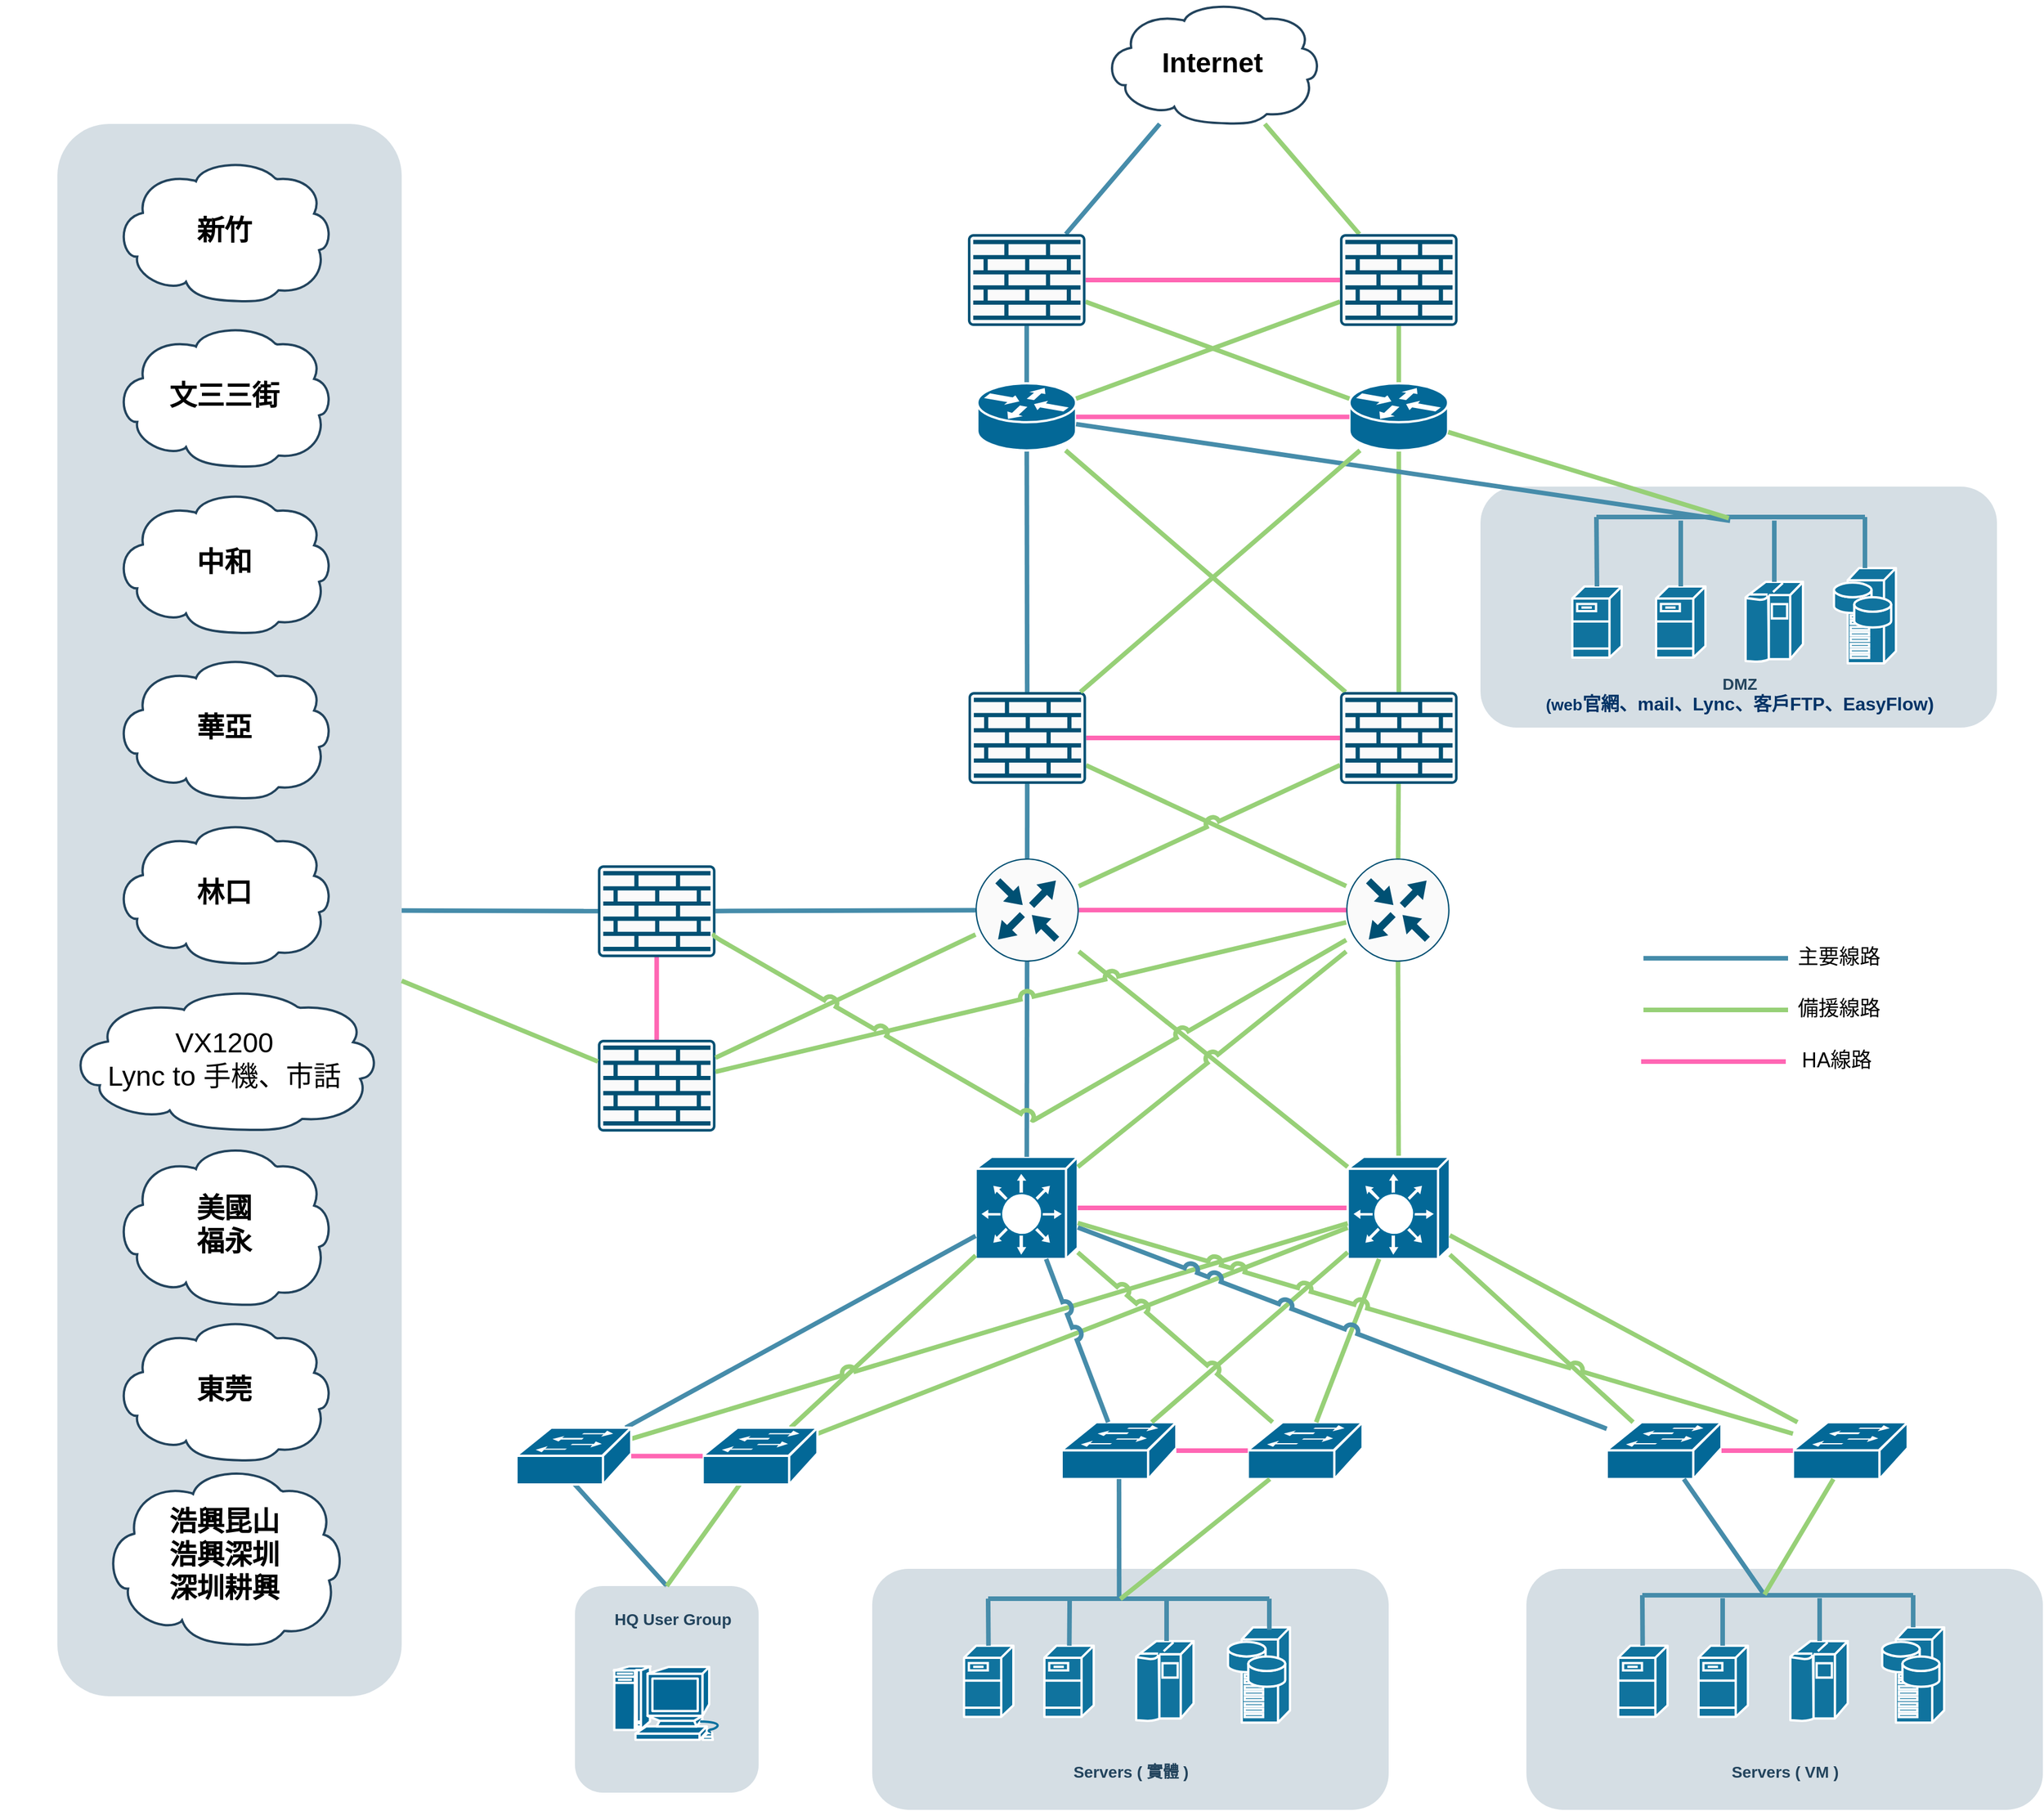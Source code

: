 <mxfile version="21.6.8" type="github">
  <diagram name="第 1 页" id="2Kp2IsGIeOANgpGV9u3z">
    <mxGraphModel dx="3975" dy="584" grid="1" gridSize="10" guides="1" tooltips="1" connect="1" arrows="1" fold="1" page="1" pageScale="1" pageWidth="827" pageHeight="1169" math="0" shadow="0">
      <root>
        <mxCell id="0" />
        <mxCell id="1" parent="0" />
        <mxCell id="GZBGt0tV6EPpzuoUCOiD-38" value="" style="group" vertex="1" connectable="0" parent="1">
          <mxGeometry x="1170" y="1720" width="450" height="210" as="geometry" />
        </mxCell>
        <mxCell id="ebNL-Uzspq8U-VdhPVA--2" value="" style="rounded=1;whiteSpace=wrap;html=1;strokeColor=none;fillColor=#BAC8D3;fontSize=24;fontColor=#23445D;align=center;opacity=60;container=0;" parent="GZBGt0tV6EPpzuoUCOiD-38" vertex="1">
          <mxGeometry width="450" height="210" as="geometry" />
        </mxCell>
        <mxCell id="ebNL-Uzspq8U-VdhPVA--3" value="" style="shape=mxgraph.cisco.servers.fileserver;html=1;dashed=0;fillColor=#10739E;strokeColor=#ffffff;strokeWidth=2;verticalLabelPosition=bottom;verticalAlign=top;fontFamily=Helvetica;fontSize=36;fontColor=#FFB366" parent="GZBGt0tV6EPpzuoUCOiD-38" vertex="1">
          <mxGeometry x="80" y="87" width="43" height="62" as="geometry" />
        </mxCell>
        <mxCell id="ebNL-Uzspq8U-VdhPVA--4" value="" style="shape=mxgraph.cisco.servers.fileserver;html=1;dashed=0;fillColor=#10739E;strokeColor=#ffffff;strokeWidth=2;verticalLabelPosition=bottom;verticalAlign=top;fontFamily=Helvetica;fontSize=36;fontColor=#FFB366" parent="GZBGt0tV6EPpzuoUCOiD-38" vertex="1">
          <mxGeometry x="153" y="87" width="43" height="62" as="geometry" />
        </mxCell>
        <mxCell id="ebNL-Uzspq8U-VdhPVA--5" value="" style="shape=mxgraph.cisco.computers_and_peripherals.ibm_mainframe;html=1;dashed=0;fillColor=#10739E;strokeColor=#ffffff;strokeWidth=2;verticalLabelPosition=bottom;verticalAlign=top;fontFamily=Helvetica;fontSize=36;fontColor=#FFB366" parent="GZBGt0tV6EPpzuoUCOiD-38" vertex="1">
          <mxGeometry x="231" y="83" width="50" height="70" as="geometry" />
        </mxCell>
        <mxCell id="ebNL-Uzspq8U-VdhPVA--6" value="" style="shape=mxgraph.cisco.servers.storage_server;html=1;dashed=0;fillColor=#10739E;strokeColor=#ffffff;strokeWidth=2;verticalLabelPosition=bottom;verticalAlign=top;fontFamily=Helvetica;fontSize=36;fontColor=#FFB366" parent="GZBGt0tV6EPpzuoUCOiD-38" vertex="1">
          <mxGeometry x="308" y="71" width="54" height="83" as="geometry" />
        </mxCell>
        <mxCell id="ebNL-Uzspq8U-VdhPVA--7" value="" style="line;html=1;strokeColor=#468CAA;" parent="GZBGt0tV6EPpzuoUCOiD-38" vertex="1">
          <mxGeometry x="101" y="21.5" width="234" height="10" as="geometry" />
        </mxCell>
        <mxCell id="ebNL-Uzspq8U-VdhPVA--8" value="" style="elbow=horizontal;endArrow=none;html=1;strokeColor=#468CAA;endFill=0;strokeWidth=4;rounded=1;exitX=0.5;exitY=0;exitDx=0;exitDy=0;exitPerimeter=0;entryX=0;entryY=0.5;entryDx=0;entryDy=0;entryPerimeter=0;" parent="GZBGt0tV6EPpzuoUCOiD-38" source="ebNL-Uzspq8U-VdhPVA--3" edge="1" target="ebNL-Uzspq8U-VdhPVA--7">
          <mxGeometry width="100" height="100" relative="1" as="geometry">
            <mxPoint x="99" y="160" as="sourcePoint" />
            <mxPoint x="99.278" y="202.083" as="targetPoint" />
          </mxGeometry>
        </mxCell>
        <mxCell id="ebNL-Uzspq8U-VdhPVA--9" value="" style="edgeStyle=elbowEdgeStyle;elbow=horizontal;endArrow=none;html=1;strokeColor=#468CAA;endFill=0;strokeWidth=4;rounded=1;exitX=0.5;exitY=0;exitDx=0;exitDy=0;exitPerimeter=0;entryX=0.315;entryY=0.814;entryDx=0;entryDy=0;entryPerimeter=0;" parent="GZBGt0tV6EPpzuoUCOiD-38" source="ebNL-Uzspq8U-VdhPVA--4" edge="1" target="ebNL-Uzspq8U-VdhPVA--7">
          <mxGeometry width="100" height="100" relative="1" as="geometry">
            <mxPoint x="171" y="160" as="sourcePoint" />
            <mxPoint x="175" y="67.5" as="targetPoint" />
          </mxGeometry>
        </mxCell>
        <mxCell id="ebNL-Uzspq8U-VdhPVA--10" value="" style="edgeStyle=elbowEdgeStyle;elbow=horizontal;endArrow=none;html=1;strokeColor=#468CAA;endFill=0;strokeWidth=4;rounded=1;exitX=0.5;exitY=0;exitDx=0;exitDy=0;exitPerimeter=0;entryX=0.663;entryY=0.814;entryDx=0;entryDy=0;entryPerimeter=0;" parent="GZBGt0tV6EPpzuoUCOiD-38" source="ebNL-Uzspq8U-VdhPVA--5" edge="1" target="ebNL-Uzspq8U-VdhPVA--7">
          <mxGeometry width="100" height="100" relative="1" as="geometry">
            <mxPoint x="255" y="160" as="sourcePoint" />
            <mxPoint x="255" y="57.5" as="targetPoint" />
          </mxGeometry>
        </mxCell>
        <mxCell id="ebNL-Uzspq8U-VdhPVA--11" value="" style="elbow=horizontal;endArrow=none;html=1;strokeColor=#468CAA;endFill=0;strokeWidth=4;rounded=1;exitX=0.5;exitY=0;exitDx=0;exitDy=0;exitPerimeter=0;entryX=1;entryY=0.5;entryDx=0;entryDy=0;entryPerimeter=0;" parent="GZBGt0tV6EPpzuoUCOiD-38" source="ebNL-Uzspq8U-VdhPVA--6" edge="1" target="ebNL-Uzspq8U-VdhPVA--7">
          <mxGeometry width="100" height="100" relative="1" as="geometry">
            <mxPoint x="340" y="160" as="sourcePoint" />
            <mxPoint x="335" y="57.5" as="targetPoint" />
          </mxGeometry>
        </mxCell>
        <mxCell id="ebNL-Uzspq8U-VdhPVA--12" value="&lt;font color=&quot;#23445d&quot;&gt;DMZ&lt;/font&gt;&lt;br&gt;&lt;font color=&quot;#003366&quot;&gt;(web&lt;span style=&quot;font-size:12.0pt;font-family:&amp;quot;新細明體&amp;quot;,serif;mso-bidi-font-family:Calibri;&lt;br/&gt;mso-ansi-language:EN-US;mso-fareast-language:ZH-TW;mso-bidi-language:AR-SA&quot;&gt;官網、&lt;/span&gt;&lt;span style=&quot;font-size:12.0pt;font-family:&amp;quot;Calibri&amp;quot;,sans-serif;mso-fareast-font-family:&lt;br/&gt;新細明體;mso-ansi-language:EN-US;mso-fareast-language:ZH-TW;mso-bidi-language:AR-SA&quot; lang=&quot;EN-US&quot;&gt;mail&lt;/span&gt;&lt;span style=&quot;font-size:12.0pt;font-family:&amp;quot;新細明體&amp;quot;,serif;mso-bidi-font-family:Calibri;&lt;br/&gt;mso-ansi-language:EN-US;mso-fareast-language:ZH-TW;mso-bidi-language:AR-SA&quot;&gt;、&lt;/span&gt;&lt;span style=&quot;font-size:12.0pt;font-family:&amp;quot;Calibri&amp;quot;,sans-serif;mso-fareast-font-family:&lt;br/&gt;新細明體;mso-ansi-language:EN-US;mso-fareast-language:ZH-TW;mso-bidi-language:AR-SA&quot; lang=&quot;EN-US&quot;&gt;Lync&lt;/span&gt;&lt;span style=&quot;font-size:12.0pt;font-family:&amp;quot;新細明體&amp;quot;,serif;mso-bidi-font-family:Calibri;&lt;br/&gt;mso-ansi-language:EN-US;mso-fareast-language:ZH-TW;mso-bidi-language:AR-SA&quot;&gt;、客戶&lt;/span&gt;&lt;span style=&quot;font-size:12.0pt;font-family:&amp;quot;Calibri&amp;quot;,sans-serif;mso-fareast-font-family:&lt;br/&gt;新細明體;mso-ansi-language:EN-US;mso-fareast-language:ZH-TW;mso-bidi-language:AR-SA&quot; lang=&quot;EN-US&quot;&gt;FTP、EasyFlow)&lt;/span&gt;&lt;/font&gt;&lt;font color=&quot;#23445d&quot;&gt;&lt;br&gt;&lt;/font&gt;" style="rounded=1;whiteSpace=wrap;html=1;strokeColor=none;fillColor=none;fontSize=14;fontColor=#742B21;align=center;fontStyle=1" parent="GZBGt0tV6EPpzuoUCOiD-38" vertex="1">
          <mxGeometry x="41" y="171" width="370" height="19" as="geometry" />
        </mxCell>
        <mxCell id="12ae3frHGvqBDCMUcqmj-1" value="" style="group" parent="1" vertex="1" connectable="0">
          <mxGeometry x="640" y="2662.94" width="450" height="210" as="geometry" />
        </mxCell>
        <mxCell id="12ae3frHGvqBDCMUcqmj-2" value="" style="rounded=1;whiteSpace=wrap;html=1;strokeColor=none;fillColor=#BAC8D3;fontSize=24;fontColor=#23445D;align=center;opacity=60;" parent="12ae3frHGvqBDCMUcqmj-1" vertex="1">
          <mxGeometry width="450" height="210" as="geometry" />
        </mxCell>
        <mxCell id="12ae3frHGvqBDCMUcqmj-3" value="" style="shape=mxgraph.cisco.servers.fileserver;html=1;dashed=0;fillColor=#10739E;strokeColor=#ffffff;strokeWidth=2;verticalLabelPosition=bottom;verticalAlign=top;fontFamily=Helvetica;fontSize=36;fontColor=#FFB366" parent="12ae3frHGvqBDCMUcqmj-1" vertex="1">
          <mxGeometry x="80" y="67" width="43" height="62" as="geometry" />
        </mxCell>
        <mxCell id="12ae3frHGvqBDCMUcqmj-4" value="" style="shape=mxgraph.cisco.servers.fileserver;html=1;dashed=0;fillColor=#10739E;strokeColor=#ffffff;strokeWidth=2;verticalLabelPosition=bottom;verticalAlign=top;fontFamily=Helvetica;fontSize=36;fontColor=#FFB366" parent="12ae3frHGvqBDCMUcqmj-1" vertex="1">
          <mxGeometry x="150" y="67" width="43" height="62" as="geometry" />
        </mxCell>
        <mxCell id="12ae3frHGvqBDCMUcqmj-5" value="" style="shape=mxgraph.cisco.computers_and_peripherals.ibm_mainframe;html=1;dashed=0;fillColor=#10739E;strokeColor=#ffffff;strokeWidth=2;verticalLabelPosition=bottom;verticalAlign=top;fontFamily=Helvetica;fontSize=36;fontColor=#FFB366" parent="12ae3frHGvqBDCMUcqmj-1" vertex="1">
          <mxGeometry x="230" y="63" width="50" height="70" as="geometry" />
        </mxCell>
        <mxCell id="12ae3frHGvqBDCMUcqmj-6" value="" style="shape=mxgraph.cisco.servers.storage_server;html=1;dashed=0;fillColor=#10739E;strokeColor=#ffffff;strokeWidth=2;verticalLabelPosition=bottom;verticalAlign=top;fontFamily=Helvetica;fontSize=36;fontColor=#FFB366" parent="12ae3frHGvqBDCMUcqmj-1" vertex="1">
          <mxGeometry x="310" y="51" width="54" height="83" as="geometry" />
        </mxCell>
        <mxCell id="12ae3frHGvqBDCMUcqmj-7" value="" style="line;html=1;strokeColor=#468CAA;" parent="12ae3frHGvqBDCMUcqmj-1" vertex="1">
          <mxGeometry x="101" y="21" width="245" height="10" as="geometry" />
        </mxCell>
        <mxCell id="12ae3frHGvqBDCMUcqmj-8" value="" style="elbow=horizontal;endArrow=none;html=1;strokeColor=#468CAA;endFill=0;strokeWidth=4;rounded=1;entryX=0;entryY=0.5;entryDx=0;entryDy=0;entryPerimeter=0;" parent="12ae3frHGvqBDCMUcqmj-1" source="12ae3frHGvqBDCMUcqmj-3" edge="1" target="12ae3frHGvqBDCMUcqmj-7">
          <mxGeometry width="100" height="100" relative="1" as="geometry">
            <mxPoint x="99" y="140" as="sourcePoint" />
            <mxPoint x="99.278" y="182.083" as="targetPoint" />
          </mxGeometry>
        </mxCell>
        <mxCell id="12ae3frHGvqBDCMUcqmj-9" value="" style="elbow=horizontal;endArrow=none;html=1;strokeColor=#468CAA;endFill=0;strokeWidth=4;rounded=1;" parent="12ae3frHGvqBDCMUcqmj-1" source="12ae3frHGvqBDCMUcqmj-4" edge="1">
          <mxGeometry width="100" height="100" relative="1" as="geometry">
            <mxPoint x="171" y="140" as="sourcePoint" />
            <mxPoint x="172" y="28" as="targetPoint" />
          </mxGeometry>
        </mxCell>
        <mxCell id="12ae3frHGvqBDCMUcqmj-10" value="" style="edgeStyle=elbowEdgeStyle;elbow=horizontal;endArrow=none;html=1;strokeColor=#468CAA;endFill=0;strokeWidth=4;rounded=1;entryX=0.634;entryY=0.64;entryDx=0;entryDy=0;entryPerimeter=0;" parent="12ae3frHGvqBDCMUcqmj-1" source="12ae3frHGvqBDCMUcqmj-5" edge="1" target="12ae3frHGvqBDCMUcqmj-7">
          <mxGeometry width="100" height="100" relative="1" as="geometry">
            <mxPoint x="255" y="140" as="sourcePoint" />
            <mxPoint x="255.278" y="182.083" as="targetPoint" />
          </mxGeometry>
        </mxCell>
        <mxCell id="12ae3frHGvqBDCMUcqmj-11" value="" style="elbow=horizontal;endArrow=none;html=1;strokeColor=#468CAA;endFill=0;strokeWidth=4;rounded=1;entryX=1;entryY=0.5;entryDx=0;entryDy=0;entryPerimeter=0;exitX=0.667;exitY=0.027;exitDx=0;exitDy=0;exitPerimeter=0;" parent="12ae3frHGvqBDCMUcqmj-1" source="12ae3frHGvqBDCMUcqmj-6" edge="1" target="12ae3frHGvqBDCMUcqmj-7">
          <mxGeometry width="100" height="100" relative="1" as="geometry">
            <mxPoint x="340" y="140" as="sourcePoint" />
            <mxPoint x="340.278" y="182.083" as="targetPoint" />
          </mxGeometry>
        </mxCell>
        <mxCell id="12ae3frHGvqBDCMUcqmj-12" value="&lt;font color=&quot;#23445d&quot;&gt;Servers ( 實體 )&lt;/font&gt;" style="rounded=1;whiteSpace=wrap;html=1;strokeColor=none;fillColor=none;fontSize=14;fontColor=#742B21;align=center;fontStyle=1" parent="12ae3frHGvqBDCMUcqmj-1" vertex="1">
          <mxGeometry x="153.5" y="168" width="143" height="19" as="geometry" />
        </mxCell>
        <mxCell id="12ae3frHGvqBDCMUcqmj-13" style="rounded=1;orthogonalLoop=1;jettySize=auto;html=1;exitX=0.5;exitY=0;exitDx=0;exitDy=0;entryX=0.5;entryY=0.98;entryDx=0;entryDy=0;entryPerimeter=0;strokeColor=#468CAA;strokeWidth=4;endArrow=none;endFill=0;" parent="1" source="12ae3frHGvqBDCMUcqmj-60" target="12ae3frHGvqBDCMUcqmj-56" edge="1">
          <mxGeometry relative="1" as="geometry" />
        </mxCell>
        <mxCell id="12ae3frHGvqBDCMUcqmj-33" style="rounded=1;orthogonalLoop=1;jettySize=auto;html=1;endArrow=none;endFill=0;strokeWidth=4;strokeColor=#97D077;jumpStyle=arc;" parent="1" source="GZBGt0tV6EPpzuoUCOiD-102" target="12ae3frHGvqBDCMUcqmj-64" edge="1">
          <mxGeometry relative="1" as="geometry">
            <mxPoint x="850" y="2120" as="sourcePoint" />
            <mxPoint x="667.1" y="1951.94" as="targetPoint" />
          </mxGeometry>
        </mxCell>
        <mxCell id="12ae3frHGvqBDCMUcqmj-34" value="" style="group" parent="1" vertex="1" connectable="0">
          <mxGeometry x="1210" y="2662.94" width="450" height="210" as="geometry" />
        </mxCell>
        <mxCell id="12ae3frHGvqBDCMUcqmj-35" value="" style="rounded=1;whiteSpace=wrap;html=1;strokeColor=none;fillColor=#BAC8D3;fontSize=24;fontColor=#23445D;align=center;opacity=60;" parent="12ae3frHGvqBDCMUcqmj-34" vertex="1">
          <mxGeometry width="450" height="210" as="geometry" />
        </mxCell>
        <mxCell id="12ae3frHGvqBDCMUcqmj-36" value="" style="shape=mxgraph.cisco.servers.fileserver;html=1;dashed=0;fillColor=#10739E;strokeColor=#ffffff;strokeWidth=2;verticalLabelPosition=bottom;verticalAlign=top;fontFamily=Helvetica;fontSize=36;fontColor=#FFB366" parent="12ae3frHGvqBDCMUcqmj-34" vertex="1">
          <mxGeometry x="80" y="67" width="43" height="62" as="geometry" />
        </mxCell>
        <mxCell id="12ae3frHGvqBDCMUcqmj-37" value="" style="shape=mxgraph.cisco.servers.fileserver;html=1;dashed=0;fillColor=#10739E;strokeColor=#ffffff;strokeWidth=2;verticalLabelPosition=bottom;verticalAlign=top;fontFamily=Helvetica;fontSize=36;fontColor=#FFB366" parent="12ae3frHGvqBDCMUcqmj-34" vertex="1">
          <mxGeometry x="150" y="67" width="43" height="62" as="geometry" />
        </mxCell>
        <mxCell id="12ae3frHGvqBDCMUcqmj-38" value="" style="shape=mxgraph.cisco.computers_and_peripherals.ibm_mainframe;html=1;dashed=0;fillColor=#10739E;strokeColor=#ffffff;strokeWidth=2;verticalLabelPosition=bottom;verticalAlign=top;fontFamily=Helvetica;fontSize=36;fontColor=#FFB366" parent="12ae3frHGvqBDCMUcqmj-34" vertex="1">
          <mxGeometry x="230" y="63" width="50" height="70" as="geometry" />
        </mxCell>
        <mxCell id="12ae3frHGvqBDCMUcqmj-39" value="" style="shape=mxgraph.cisco.servers.storage_server;html=1;dashed=0;fillColor=#10739E;strokeColor=#ffffff;strokeWidth=2;verticalLabelPosition=bottom;verticalAlign=top;fontFamily=Helvetica;fontSize=36;fontColor=#FFB366" parent="12ae3frHGvqBDCMUcqmj-34" vertex="1">
          <mxGeometry x="310" y="51" width="54" height="83" as="geometry" />
        </mxCell>
        <mxCell id="12ae3frHGvqBDCMUcqmj-40" value="" style="line;html=1;strokeColor=#468CAA;" parent="12ae3frHGvqBDCMUcqmj-34" vertex="1">
          <mxGeometry x="101" y="18" width="236" height="10" as="geometry" />
        </mxCell>
        <mxCell id="12ae3frHGvqBDCMUcqmj-41" value="" style="elbow=horizontal;endArrow=none;html=1;strokeColor=#468CAA;endFill=0;strokeWidth=4;rounded=1;entryX=0;entryY=0.5;entryDx=0;entryDy=0;entryPerimeter=0;" parent="12ae3frHGvqBDCMUcqmj-34" source="12ae3frHGvqBDCMUcqmj-36" edge="1" target="12ae3frHGvqBDCMUcqmj-40">
          <mxGeometry width="100" height="100" relative="1" as="geometry">
            <mxPoint x="99" y="140" as="sourcePoint" />
            <mxPoint x="99.278" y="182.083" as="targetPoint" />
          </mxGeometry>
        </mxCell>
        <mxCell id="12ae3frHGvqBDCMUcqmj-42" value="" style="edgeStyle=elbowEdgeStyle;elbow=horizontal;endArrow=none;html=1;strokeColor=#468CAA;endFill=0;strokeWidth=4;rounded=1;entryX=0.296;entryY=0.763;entryDx=0;entryDy=0;entryPerimeter=0;" parent="12ae3frHGvqBDCMUcqmj-34" source="12ae3frHGvqBDCMUcqmj-37" edge="1" target="12ae3frHGvqBDCMUcqmj-40">
          <mxGeometry width="100" height="100" relative="1" as="geometry">
            <mxPoint x="171" y="140" as="sourcePoint" />
            <mxPoint x="171.278" y="182.083" as="targetPoint" />
          </mxGeometry>
        </mxCell>
        <mxCell id="12ae3frHGvqBDCMUcqmj-43" value="" style="edgeStyle=elbowEdgeStyle;elbow=horizontal;endArrow=none;html=1;strokeColor=#468CAA;endFill=0;strokeWidth=4;rounded=1;entryX=0.655;entryY=0.763;entryDx=0;entryDy=0;entryPerimeter=0;" parent="12ae3frHGvqBDCMUcqmj-34" source="12ae3frHGvqBDCMUcqmj-38" edge="1" target="12ae3frHGvqBDCMUcqmj-40">
          <mxGeometry width="100" height="100" relative="1" as="geometry">
            <mxPoint x="255" y="140" as="sourcePoint" />
            <mxPoint x="255.278" y="182.083" as="targetPoint" />
          </mxGeometry>
        </mxCell>
        <mxCell id="12ae3frHGvqBDCMUcqmj-44" value="" style="elbow=horizontal;endArrow=none;html=1;strokeColor=#468CAA;endFill=0;strokeWidth=4;rounded=1;entryX=1;entryY=0.5;entryDx=0;entryDy=0;entryPerimeter=0;" parent="12ae3frHGvqBDCMUcqmj-34" source="12ae3frHGvqBDCMUcqmj-39" edge="1" target="12ae3frHGvqBDCMUcqmj-40">
          <mxGeometry width="100" height="100" relative="1" as="geometry">
            <mxPoint x="340" y="140" as="sourcePoint" />
            <mxPoint x="340.278" y="182.083" as="targetPoint" />
          </mxGeometry>
        </mxCell>
        <mxCell id="12ae3frHGvqBDCMUcqmj-45" value="&lt;font color=&quot;#23445d&quot;&gt;Servers ( VM )&lt;/font&gt;" style="rounded=1;whiteSpace=wrap;html=1;strokeColor=none;fillColor=none;fontSize=14;fontColor=#742B21;align=center;fontStyle=1" parent="12ae3frHGvqBDCMUcqmj-34" vertex="1">
          <mxGeometry x="153.5" y="168" width="143" height="19" as="geometry" />
        </mxCell>
        <mxCell id="12ae3frHGvqBDCMUcqmj-59" value="" style="group" parent="1" vertex="1" connectable="0">
          <mxGeometry x="381" y="2677.94" width="160" height="180" as="geometry" />
        </mxCell>
        <mxCell id="12ae3frHGvqBDCMUcqmj-60" value="" style="rounded=1;whiteSpace=wrap;html=1;strokeColor=none;fillColor=#BAC8D3;fontSize=24;fontColor=#23445D;align=center;opacity=60;" parent="12ae3frHGvqBDCMUcqmj-59" vertex="1">
          <mxGeometry width="160" height="180" as="geometry" />
        </mxCell>
        <mxCell id="12ae3frHGvqBDCMUcqmj-61" value="&lt;font color=&quot;#23445d&quot;&gt;&amp;nbsp;HQ User Group&lt;/font&gt;" style="rounded=1;whiteSpace=wrap;html=1;strokeColor=none;fillColor=none;fontSize=14;fontColor=#742B21;align=center;fontStyle=1" parent="12ae3frHGvqBDCMUcqmj-59" vertex="1">
          <mxGeometry x="11.75" y="20" width="143" height="19" as="geometry" />
        </mxCell>
        <mxCell id="12ae3frHGvqBDCMUcqmj-62" value="" style="shape=mxgraph.cisco.computers_and_peripherals.macintosh;sketch=0;html=1;pointerEvents=1;dashed=0;fillColor=#036897;strokeColor=#ffffff;strokeWidth=2;verticalLabelPosition=bottom;verticalAlign=top;align=center;outlineConnect=0;" parent="12ae3frHGvqBDCMUcqmj-59" vertex="1">
          <mxGeometry x="33.75" y="70" width="99" height="64" as="geometry" />
        </mxCell>
        <mxCell id="12ae3frHGvqBDCMUcqmj-72" value="&lt;p style=&quot;margin-top: 0pt; margin-bottom: 0pt; margin-left: 0in; direction: ltr; unicode-bidi: embed; word-break: normal; font-size: 23px;&quot;&gt;&lt;/p&gt;&lt;p style=&quot;margin-top: 0pt; margin-bottom: 0pt; margin-left: 0in; direction: ltr; unicode-bidi: embed; word-break: normal;&quot;&gt;&lt;font color=&quot;#000000&quot;&gt;Internet&lt;/font&gt;&lt;/p&gt;" style="shape=mxgraph.cisco.storage.cloud;html=1;dashed=0;strokeColor=#23445D;fillColor=#ffffff;strokeWidth=2;fontFamily=Helvetica;fontSize=24;fontColor=#23445D;align=center;fontStyle=1" parent="1" vertex="1">
          <mxGeometry x="841.13" y="1297" width="190" height="107" as="geometry" />
        </mxCell>
        <mxCell id="12ae3frHGvqBDCMUcqmj-77" style="rounded=1;orthogonalLoop=1;jettySize=auto;html=1;endArrow=none;endFill=0;strokeColor=#468CAA;strokeWidth=4;" parent="1" source="ebNL-Uzspq8U-VdhPVA--14" target="12ae3frHGvqBDCMUcqmj-72" edge="1">
          <mxGeometry relative="1" as="geometry">
            <mxPoint x="2330" y="2247.5" as="sourcePoint" />
          </mxGeometry>
        </mxCell>
        <mxCell id="GZBGt0tV6EPpzuoUCOiD-14" style="rounded=1;orthogonalLoop=1;jettySize=auto;html=1;strokeColor=#97D077;strokeWidth=4;endArrow=none;endFill=0;elbow=vertical;" edge="1" parent="1" source="GZBGt0tV6EPpzuoUCOiD-11" target="12ae3frHGvqBDCMUcqmj-72">
          <mxGeometry relative="1" as="geometry">
            <mxPoint x="1979" y="2317.5" as="sourcePoint" />
            <mxPoint x="2100" y="2445.5" as="targetPoint" />
          </mxGeometry>
        </mxCell>
        <mxCell id="GZBGt0tV6EPpzuoUCOiD-20" style="rounded=1;orthogonalLoop=1;jettySize=auto;html=1;strokeWidth=4;strokeColor=#468CAA;endArrow=none;endFill=0;" edge="1" parent="1" source="GZBGt0tV6EPpzuoUCOiD-25" target="ebNL-Uzspq8U-VdhPVA--14">
          <mxGeometry relative="1" as="geometry">
            <mxPoint x="1250" y="1927.5" as="sourcePoint" />
            <mxPoint x="1320" y="2047.5" as="targetPoint" />
          </mxGeometry>
        </mxCell>
        <mxCell id="GZBGt0tV6EPpzuoUCOiD-21" style="rounded=1;orthogonalLoop=1;jettySize=auto;html=1;endArrow=none;endFill=0;strokeWidth=4;strokeColor=#97D077;" edge="1" parent="1" source="GZBGt0tV6EPpzuoUCOiD-32" target="GZBGt0tV6EPpzuoUCOiD-2">
          <mxGeometry relative="1" as="geometry">
            <mxPoint x="1490" y="2195.94" as="sourcePoint" />
            <mxPoint x="1260" y="2245.94" as="targetPoint" />
          </mxGeometry>
        </mxCell>
        <mxCell id="GZBGt0tV6EPpzuoUCOiD-22" style="rounded=1;orthogonalLoop=1;jettySize=auto;html=1;endArrow=none;endFill=0;strokeWidth=4;strokeColor=#468CAA;" edge="1" parent="1" source="GZBGt0tV6EPpzuoUCOiD-25" target="ebNL-Uzspq8U-VdhPVA--17">
          <mxGeometry relative="1" as="geometry">
            <mxPoint x="1735" y="2410.94" as="sourcePoint" />
            <mxPoint x="1213" y="2280.94" as="targetPoint" />
          </mxGeometry>
        </mxCell>
        <mxCell id="GZBGt0tV6EPpzuoUCOiD-23" style="rounded=1;orthogonalLoop=1;jettySize=auto;html=1;strokeWidth=4;strokeColor=#97D077;endArrow=none;endFill=0;" edge="1" parent="1" source="GZBGt0tV6EPpzuoUCOiD-32" target="GZBGt0tV6EPpzuoUCOiD-11">
          <mxGeometry relative="1" as="geometry">
            <mxPoint x="1590" y="2107.5" as="sourcePoint" />
            <mxPoint x="1861" y="1990.5" as="targetPoint" />
          </mxGeometry>
        </mxCell>
        <mxCell id="GZBGt0tV6EPpzuoUCOiD-25" value="" style="shape=mxgraph.cisco.routers.router;sketch=0;html=1;pointerEvents=1;dashed=0;fillColor=#036897;strokeColor=#ffffff;strokeWidth=2;verticalLabelPosition=bottom;verticalAlign=top;align=center;outlineConnect=0;aspect=fixed;container=0;" vertex="1" parent="1">
          <mxGeometry x="731.6" y="1630" width="86" height="58.44" as="geometry" />
        </mxCell>
        <mxCell id="GZBGt0tV6EPpzuoUCOiD-32" value="" style="shape=mxgraph.cisco.routers.router;sketch=0;html=1;pointerEvents=1;dashed=0;fillColor=#036897;strokeColor=#ffffff;strokeWidth=2;verticalLabelPosition=bottom;verticalAlign=top;align=center;outlineConnect=0;aspect=fixed;container=0;" vertex="1" parent="1">
          <mxGeometry x="1055.8" y="1630" width="86" height="58.44" as="geometry" />
        </mxCell>
        <mxCell id="GZBGt0tV6EPpzuoUCOiD-33" style="rounded=1;orthogonalLoop=1;jettySize=auto;html=1;endArrow=none;endFill=0;strokeWidth=4;strokeColor=#97D077;" edge="1" parent="1" source="GZBGt0tV6EPpzuoUCOiD-103" target="ebNL-Uzspq8U-VdhPVA--17">
          <mxGeometry relative="1" as="geometry">
            <mxPoint x="1345.1" y="2092.44" as="sourcePoint" />
            <mxPoint x="1080.1" y="2092.44" as="targetPoint" />
          </mxGeometry>
        </mxCell>
        <mxCell id="GZBGt0tV6EPpzuoUCOiD-34" style="rounded=1;orthogonalLoop=1;jettySize=auto;html=1;strokeWidth=4;strokeColor=#97D077;endArrow=none;endFill=0;" edge="1" parent="1" source="GZBGt0tV6EPpzuoUCOiD-32" target="ebNL-Uzspq8U-VdhPVA--14">
          <mxGeometry relative="1" as="geometry">
            <mxPoint x="1594" y="1990.5" as="sourcePoint" />
            <mxPoint x="1861" y="1990.5" as="targetPoint" />
          </mxGeometry>
        </mxCell>
        <mxCell id="GZBGt0tV6EPpzuoUCOiD-35" style="rounded=1;orthogonalLoop=1;jettySize=auto;html=1;endArrow=none;endFill=0;strokeWidth=4;strokeColor=#97D077;" edge="1" parent="1" source="GZBGt0tV6EPpzuoUCOiD-25" target="GZBGt0tV6EPpzuoUCOiD-2">
          <mxGeometry relative="1" as="geometry">
            <mxPoint x="1508" y="2225.94" as="sourcePoint" />
            <mxPoint x="1270" y="2165.94" as="targetPoint" />
          </mxGeometry>
        </mxCell>
        <mxCell id="GZBGt0tV6EPpzuoUCOiD-36" style="rounded=1;orthogonalLoop=1;jettySize=auto;html=1;strokeWidth=4;strokeColor=#97D077;endArrow=none;endFill=0;" edge="1" parent="1" source="GZBGt0tV6EPpzuoUCOiD-25" target="GZBGt0tV6EPpzuoUCOiD-11">
          <mxGeometry relative="1" as="geometry">
            <mxPoint x="1594" y="2117.5" as="sourcePoint" />
            <mxPoint x="1861" y="2117.5" as="targetPoint" />
          </mxGeometry>
        </mxCell>
        <mxCell id="GZBGt0tV6EPpzuoUCOiD-37" style="rounded=1;orthogonalLoop=1;jettySize=auto;html=1;endArrow=none;endFill=0;strokeWidth=4;strokeColor=#468CAA;exitX=0.498;exitY=0.821;exitDx=0;exitDy=0;exitPerimeter=0;" edge="1" parent="1" source="ebNL-Uzspq8U-VdhPVA--7" target="GZBGt0tV6EPpzuoUCOiD-25">
          <mxGeometry relative="1" as="geometry">
            <mxPoint x="1495" y="1850" as="sourcePoint" />
            <mxPoint x="1230" y="1723" as="targetPoint" />
          </mxGeometry>
        </mxCell>
        <mxCell id="GZBGt0tV6EPpzuoUCOiD-39" style="rounded=1;orthogonalLoop=1;jettySize=auto;html=1;strokeWidth=4;strokeColor=#97D077;endArrow=none;endFill=0;entryX=0.493;entryY=0.594;entryDx=0;entryDy=0;entryPerimeter=0;" edge="1" parent="1" source="GZBGt0tV6EPpzuoUCOiD-32" target="ebNL-Uzspq8U-VdhPVA--7">
          <mxGeometry relative="1" as="geometry">
            <mxPoint x="1554" y="1780" as="sourcePoint" />
            <mxPoint x="1821" y="1780" as="targetPoint" />
          </mxGeometry>
        </mxCell>
        <mxCell id="GZBGt0tV6EPpzuoUCOiD-40" style="rounded=1;orthogonalLoop=1;jettySize=auto;html=1;endArrow=none;endFill=0;strokeColor=#FF66B3;strokeWidth=4;" edge="1" parent="1" source="ebNL-Uzspq8U-VdhPVA--14" target="GZBGt0tV6EPpzuoUCOiD-11">
          <mxGeometry relative="1" as="geometry">
            <mxPoint x="1963" y="2220.5" as="sourcePoint" />
            <mxPoint x="2128" y="2292.5" as="targetPoint" />
          </mxGeometry>
        </mxCell>
        <mxCell id="GZBGt0tV6EPpzuoUCOiD-44" style="rounded=1;orthogonalLoop=1;jettySize=auto;html=1;endArrow=none;endFill=0;strokeColor=#FF66B3;strokeWidth=4;" edge="1" parent="1" source="GZBGt0tV6EPpzuoUCOiD-25" target="GZBGt0tV6EPpzuoUCOiD-32">
          <mxGeometry relative="1" as="geometry">
            <mxPoint x="1804" y="2405.94" as="sourcePoint" />
            <mxPoint x="1792" y="2773.94" as="targetPoint" />
          </mxGeometry>
        </mxCell>
        <mxCell id="GZBGt0tV6EPpzuoUCOiD-45" style="rounded=1;orthogonalLoop=1;jettySize=auto;html=1;endArrow=none;endFill=0;strokeColor=#FF66B3;strokeWidth=4;" edge="1" parent="1" source="ebNL-Uzspq8U-VdhPVA--17" target="GZBGt0tV6EPpzuoUCOiD-2">
          <mxGeometry relative="1" as="geometry">
            <mxPoint x="1641.1" y="2419.44" as="sourcePoint" />
            <mxPoint x="1629.1" y="2787.44" as="targetPoint" />
          </mxGeometry>
        </mxCell>
        <mxCell id="GZBGt0tV6EPpzuoUCOiD-59" style="rounded=1;orthogonalLoop=1;jettySize=auto;html=1;strokeColor=#468CAA;strokeWidth=4;endArrow=none;endFill=0;elbow=vertical;jumpStyle=arc;" edge="1" parent="1" source="12ae3frHGvqBDCMUcqmj-15" target="GZBGt0tV6EPpzuoUCOiD-102">
          <mxGeometry relative="1" as="geometry">
            <mxPoint x="105" y="2105" as="sourcePoint" />
            <mxPoint x="541" y="1968" as="targetPoint" />
          </mxGeometry>
        </mxCell>
        <mxCell id="GZBGt0tV6EPpzuoUCOiD-64" value="" style="shape=mxgraph.cisco.switches.layer_3_switch;sketch=0;html=1;pointerEvents=1;dashed=0;fillColor=#036897;strokeColor=#ffffff;strokeWidth=2;verticalLabelPosition=bottom;verticalAlign=top;align=center;outlineConnect=0;aspect=fixed;points=[[0,0.5,0,0,0],[0,1,0,0,0],[0.08,0.05,0,0,0],[0.5,0,0,0,0],[0.5,1,0,0,0],[0.76,0,0,0,0],[0.95,0.94,0,0,0],[1,0,0,0,0],[1,0.5,0,0,0]];" vertex="1" parent="1">
          <mxGeometry x="730.1" y="2304" width="89" height="89" as="geometry" />
        </mxCell>
        <mxCell id="GZBGt0tV6EPpzuoUCOiD-65" style="rounded=1;orthogonalLoop=1;jettySize=auto;html=1;endArrow=none;endFill=0;strokeWidth=4;strokeColor=#468CAA;" edge="1" parent="1" source="GZBGt0tV6EPpzuoUCOiD-102" target="GZBGt0tV6EPpzuoUCOiD-64">
          <mxGeometry relative="1" as="geometry">
            <mxPoint x="838.1" y="1754.94" as="sourcePoint" />
            <mxPoint x="745.1" y="2315.94" as="targetPoint" />
          </mxGeometry>
        </mxCell>
        <mxCell id="GZBGt0tV6EPpzuoUCOiD-66" style="rounded=1;orthogonalLoop=1;jettySize=auto;html=1;strokeColor=#97D077;strokeWidth=4;endArrow=none;endFill=0;jumpStyle=arc;" edge="1" parent="1" source="GZBGt0tV6EPpzuoUCOiD-2" target="GZBGt0tV6EPpzuoUCOiD-102">
          <mxGeometry relative="1" as="geometry">
            <mxPoint x="838.1" y="1881.94" as="sourcePoint" />
            <mxPoint x="768.1" y="2315.94" as="targetPoint" />
          </mxGeometry>
        </mxCell>
        <mxCell id="GZBGt0tV6EPpzuoUCOiD-67" style="rounded=1;orthogonalLoop=1;jettySize=auto;html=1;strokeColor=#FF66B3;strokeWidth=4;endArrow=none;endFill=0;elbow=vertical;jumpStyle=arc;" edge="1" parent="1" source="12ae3frHGvqBDCMUcqmj-64" target="GZBGt0tV6EPpzuoUCOiD-64">
          <mxGeometry relative="1" as="geometry">
            <mxPoint x="422.1" y="2678" as="sourcePoint" />
            <mxPoint x="422.1" y="2499" as="targetPoint" />
          </mxGeometry>
        </mxCell>
        <mxCell id="GZBGt0tV6EPpzuoUCOiD-68" style="rounded=1;orthogonalLoop=1;jettySize=auto;html=1;strokeColor=#468CAA;strokeWidth=4;endArrow=none;endFill=0;elbow=vertical;jumpStyle=arc;" edge="1" parent="1" source="12ae3frHGvqBDCMUcqmj-56" target="GZBGt0tV6EPpzuoUCOiD-64">
          <mxGeometry relative="1" as="geometry">
            <mxPoint x="774.6" y="2543" as="sourcePoint" />
            <mxPoint x="745.1" y="2499" as="targetPoint" />
          </mxGeometry>
        </mxCell>
        <mxCell id="GZBGt0tV6EPpzuoUCOiD-73" style="rounded=1;orthogonalLoop=1;jettySize=auto;html=1;strokeColor=#97D077;strokeWidth=4;endArrow=none;endFill=0;jumpStyle=none;" edge="1" parent="1" source="GZBGt0tV6EPpzuoUCOiD-103" target="12ae3frHGvqBDCMUcqmj-64">
          <mxGeometry relative="1" as="geometry">
            <mxPoint x="937.1" y="1881.94" as="sourcePoint" />
            <mxPoint x="847.1" y="2101.94" as="targetPoint" />
          </mxGeometry>
        </mxCell>
        <mxCell id="GZBGt0tV6EPpzuoUCOiD-92" style="rounded=1;orthogonalLoop=1;jettySize=auto;html=1;strokeColor=#FF66B3;strokeWidth=4;endArrow=none;endFill=0;elbow=vertical;jumpStyle=arc;" edge="1" parent="1" source="GZBGt0tV6EPpzuoUCOiD-91" target="12ae3frHGvqBDCMUcqmj-15">
          <mxGeometry relative="1" as="geometry">
            <mxPoint x="663.8" y="2139" as="sourcePoint" />
            <mxPoint x="663.8" y="1960" as="targetPoint" />
          </mxGeometry>
        </mxCell>
        <mxCell id="GZBGt0tV6EPpzuoUCOiD-98" value="" style="group" vertex="1" connectable="0" parent="1">
          <mxGeometry x="-120" y="1404" width="380" height="1370" as="geometry" />
        </mxCell>
        <mxCell id="GZBGt0tV6EPpzuoUCOiD-97" value="" style="rounded=1;whiteSpace=wrap;html=1;strokeColor=none;fillColor=#BAC8D3;fontSize=24;fontColor=#23445D;align=center;opacity=60;" vertex="1" parent="GZBGt0tV6EPpzuoUCOiD-98">
          <mxGeometry x="50" width="300" height="1370" as="geometry" />
        </mxCell>
        <mxCell id="12ae3frHGvqBDCMUcqmj-49" value="&lt;p style=&quot;margin-top: 0pt; margin-bottom: 0pt; margin-left: 0in; direction: ltr; unicode-bidi: embed; word-break: normal; font-size: 23px;&quot;&gt;&lt;/p&gt;&lt;p style=&quot;margin-top: 0pt; margin-bottom: 0pt; margin-left: 0in; direction: ltr; unicode-bidi: embed; word-break: normal;&quot;&gt;&lt;span style=&quot;background-color: initial; font-size: 18pt; color: rgb(0, 0, 0);&quot;&gt;林口&lt;/span&gt;&lt;br&gt;&lt;/p&gt;" style="shape=mxgraph.cisco.storage.cloud;html=1;dashed=0;strokeColor=#23445D;fillColor=#ffffff;strokeWidth=2;fontFamily=Helvetica;fontSize=24;fontColor=#23445D;align=center;fontStyle=1" parent="GZBGt0tV6EPpzuoUCOiD-98" vertex="1">
          <mxGeometry x="100" y="607" width="190" height="125" as="geometry" />
        </mxCell>
        <mxCell id="12ae3frHGvqBDCMUcqmj-54" value="&lt;p style=&quot;margin-top: 0pt; margin-bottom: 0pt; margin-left: 0in; direction: ltr; unicode-bidi: embed; word-break: normal; font-size: 23px;&quot;&gt;&lt;/p&gt;&lt;p style=&quot;border-color: var(--border-color); color: rgb(0, 0, 0); font-weight: 400; margin-top: 0pt; margin-bottom: 0pt; margin-left: 0in; direction: ltr; unicode-bidi: embed; word-break: normal;&quot;&gt;&lt;font style=&quot;border-color: var(--border-color);&quot;&gt;VX1200&lt;/font&gt;&lt;/p&gt;&lt;p style=&quot;border-color: var(--border-color); color: rgb(0, 0, 0); font-weight: 400; margin-top: 0pt; margin-bottom: 0pt; margin-left: 0in; direction: ltr; unicode-bidi: embed; word-break: normal;&quot;&gt;&lt;font style=&quot;border-color: var(--border-color);&quot;&gt;Lync to&amp;nbsp;&lt;span style=&quot;border-color: var(--border-color); font-family: 微軟正黑體;&quot;&gt;手機、市話&lt;/span&gt;&lt;/font&gt;&lt;/p&gt;" style="shape=mxgraph.cisco.storage.cloud;html=1;dashed=0;strokeColor=#23445D;fillColor=#ffffff;strokeWidth=2;fontFamily=Helvetica;fontSize=24;fontColor=#23445D;align=center;fontStyle=1" parent="GZBGt0tV6EPpzuoUCOiD-98" vertex="1">
          <mxGeometry x="59" y="752" width="272" height="125" as="geometry" />
        </mxCell>
        <mxCell id="12ae3frHGvqBDCMUcqmj-67" value="&lt;p style=&quot;margin-top: 0pt; margin-bottom: 0pt; margin-left: 0in; direction: ltr; unicode-bidi: embed; word-break: normal; font-size: 23px;&quot;&gt;&lt;/p&gt;&lt;p style=&quot;margin-top: 0pt; margin-bottom: 0pt; margin-left: 0in; direction: ltr; unicode-bidi: embed; word-break: normal;&quot;&gt;&lt;span style=&quot;font-size: 18pt; color: rgb(0, 0, 0); background-color: initial;&quot;&gt;美國&lt;/span&gt;&lt;br&gt;&lt;/p&gt;&lt;p style=&quot;margin-top: 0pt; margin-bottom: 0pt; margin-left: 0in; direction: ltr; unicode-bidi: embed; word-break: normal;&quot;&gt;&lt;span style=&quot;color: rgb(0, 0, 0); font-size: 18pt; background-color: initial;&quot;&gt;福永&lt;/span&gt;&lt;font color=&quot;#000000&quot;&gt;&lt;br&gt;&lt;/font&gt;&lt;/p&gt;" style="shape=mxgraph.cisco.storage.cloud;html=1;dashed=0;strokeColor=#23445D;fillColor=#ffffff;strokeWidth=2;fontFamily=Helvetica;fontSize=24;fontColor=#23445D;align=center;fontStyle=1" parent="GZBGt0tV6EPpzuoUCOiD-98" vertex="1">
          <mxGeometry x="100" y="888" width="190" height="141.5" as="geometry" />
        </mxCell>
        <mxCell id="12ae3frHGvqBDCMUcqmj-69" value="&lt;p style=&quot;margin-top: 0pt; margin-bottom: 0pt; margin-left: 0in; direction: ltr; unicode-bidi: embed; word-break: normal; font-size: 23px;&quot;&gt;&lt;/p&gt;&lt;p style=&quot;margin-top: 0pt; margin-bottom: 0pt; margin-left: 0in; direction: ltr; unicode-bidi: embed; word-break: normal;&quot;&gt;&lt;font style=&quot;background-color: initial;&quot; color=&quot;#000000&quot;&gt;&lt;span style=&quot;font-size: 18pt; font-family: 微軟正黑體;&quot;&gt;浩興昆山&lt;/span&gt;&lt;/font&gt;&lt;br&gt;&lt;/p&gt;&lt;p style=&quot;margin-top: 0pt; margin-bottom: 0pt; margin-left: 0in; direction: ltr; unicode-bidi: embed; word-break: normal;&quot;&gt;&lt;span style=&quot;font-family: 微軟正黑體; font-size: 18pt; color: rgb(0, 0, 0); background-color: initial;&quot;&gt;浩興深圳&lt;/span&gt;&lt;/p&gt;&lt;p style=&quot;margin-top: 0pt; margin-bottom: 0pt; margin-left: 0in; direction: ltr; unicode-bidi: embed; word-break: normal;&quot;&gt;&lt;span style=&quot;color: rgb(0, 0, 0); background-color: initial; font-size: 18pt; font-family: 微軟正黑體;&quot;&gt;深圳耕興&lt;/span&gt;&lt;br&gt;&lt;/p&gt;" style="shape=mxgraph.cisco.storage.cloud;html=1;dashed=0;strokeColor=#23445D;fillColor=#ffffff;strokeWidth=2;fontFamily=Helvetica;fontSize=24;fontColor=#23445D;align=center;fontStyle=1" parent="GZBGt0tV6EPpzuoUCOiD-98" vertex="1">
          <mxGeometry x="90" y="1168.73" width="210" height="156.97" as="geometry" />
        </mxCell>
        <mxCell id="FHWAyMyx4tsviVWadhPC-7" value="&lt;p style=&quot;margin-top: 0pt; margin-bottom: 0pt; margin-left: 0in; direction: ltr; unicode-bidi: embed; word-break: normal; font-size: 23px;&quot;&gt;&lt;/p&gt;&lt;p style=&quot;margin-top: 0pt; margin-bottom: 0pt; margin-left: 0in; direction: ltr; unicode-bidi: embed; word-break: normal;&quot;&gt;&lt;font color=&quot;#000000&quot;&gt;華亞&lt;/font&gt;&lt;/p&gt;" style="shape=mxgraph.cisco.storage.cloud;html=1;dashed=0;strokeColor=#23445D;fillColor=#ffffff;strokeWidth=2;fontFamily=Helvetica;fontSize=24;fontColor=#23445D;align=center;fontStyle=1" parent="GZBGt0tV6EPpzuoUCOiD-98" vertex="1">
          <mxGeometry x="100" y="463" width="190" height="125" as="geometry" />
        </mxCell>
        <mxCell id="FHWAyMyx4tsviVWadhPC-8" value="&lt;p style=&quot;margin-top: 0pt; margin-bottom: 0pt; margin-left: 0in; direction: ltr; unicode-bidi: embed; word-break: normal; font-size: 23px;&quot;&gt;&lt;/p&gt;&lt;p style=&quot;margin-top: 0pt; margin-bottom: 0pt; margin-left: 0in; direction: ltr; unicode-bidi: embed; word-break: normal;&quot;&gt;&lt;font color=&quot;#000000&quot;&gt;中和&lt;/font&gt;&lt;/p&gt;" style="shape=mxgraph.cisco.storage.cloud;html=1;dashed=0;strokeColor=#23445D;fillColor=#ffffff;strokeWidth=2;fontFamily=Helvetica;fontSize=24;fontColor=#23445D;align=center;fontStyle=1" parent="GZBGt0tV6EPpzuoUCOiD-98" vertex="1">
          <mxGeometry x="100" y="319" width="190" height="125" as="geometry" />
        </mxCell>
        <mxCell id="FHWAyMyx4tsviVWadhPC-9" value="&lt;p style=&quot;margin-top: 0pt; margin-bottom: 0pt; margin-left: 0in; direction: ltr; unicode-bidi: embed; word-break: normal; font-size: 23px;&quot;&gt;&lt;/p&gt;&lt;p style=&quot;margin-top: 0pt; margin-bottom: 0pt; margin-left: 0in; direction: ltr; unicode-bidi: embed; word-break: normal;&quot;&gt;&lt;span style=&quot;background-color: initial; font-size: 18pt; color: rgb(0, 0, 0);&quot;&gt;文三三街&lt;/span&gt;&lt;br&gt;&lt;/p&gt;" style="shape=mxgraph.cisco.storage.cloud;html=1;dashed=0;strokeColor=#23445D;fillColor=#ffffff;strokeWidth=2;fontFamily=Helvetica;fontSize=24;fontColor=#23445D;align=center;fontStyle=1" parent="GZBGt0tV6EPpzuoUCOiD-98" vertex="1">
          <mxGeometry x="100" y="174" width="190" height="125" as="geometry" />
        </mxCell>
        <mxCell id="FHWAyMyx4tsviVWadhPC-10" value="&lt;p style=&quot;margin-top: 0pt; margin-bottom: 0pt; margin-left: 0in; direction: ltr; unicode-bidi: embed; word-break: normal; font-size: 23px;&quot;&gt;&lt;/p&gt;&lt;p style=&quot;margin-top: 0pt; margin-bottom: 0pt; margin-left: 0in; direction: ltr; unicode-bidi: embed; word-break: normal;&quot;&gt;&lt;span style=&quot;background-color: initial; font-size: 18pt; color: rgb(0, 0, 0);&quot;&gt;新竹&lt;/span&gt;&lt;br&gt;&lt;/p&gt;" style="shape=mxgraph.cisco.storage.cloud;html=1;dashed=0;strokeColor=#23445D;fillColor=#ffffff;strokeWidth=2;fontFamily=Helvetica;fontSize=24;fontColor=#23445D;align=center;fontStyle=1" parent="GZBGt0tV6EPpzuoUCOiD-98" vertex="1">
          <mxGeometry x="100" y="30" width="190" height="125" as="geometry" />
        </mxCell>
        <mxCell id="FHWAyMyx4tsviVWadhPC-1" value="&lt;p style=&quot;margin-top: 0pt; margin-bottom: 0pt; margin-left: 0in; direction: ltr; unicode-bidi: embed; word-break: normal; font-size: 23px;&quot;&gt;&lt;/p&gt;&lt;p style=&quot;margin-top: 0pt; margin-bottom: 0pt; margin-left: 0in; direction: ltr; unicode-bidi: embed; word-break: normal;&quot;&gt;&lt;span style=&quot;color: rgb(0, 0, 0); background-color: initial;&quot;&gt;東莞&lt;/span&gt;&lt;br&gt;&lt;/p&gt;" style="shape=mxgraph.cisco.storage.cloud;html=1;dashed=0;strokeColor=#23445D;fillColor=#ffffff;strokeWidth=2;fontFamily=Helvetica;fontSize=24;fontColor=#23445D;align=center;fontStyle=1" parent="GZBGt0tV6EPpzuoUCOiD-98" vertex="1">
          <mxGeometry x="100" y="1040" width="190" height="125" as="geometry" />
        </mxCell>
        <mxCell id="GZBGt0tV6EPpzuoUCOiD-91" value="" style="sketch=0;points=[[0.015,0.015,0],[0.985,0.015,0],[0.985,0.985,0],[0.015,0.985,0],[0.25,0,0],[0.5,0,0],[0.75,0,0],[1,0.25,0],[1,0.5,0],[1,0.75,0],[0.75,1,0],[0.5,1,0],[0.25,1,0],[0,0.75,0],[0,0.5,0],[0,0.25,0]];verticalLabelPosition=bottom;html=1;verticalAlign=top;aspect=fixed;align=center;pointerEvents=1;shape=mxgraph.cisco19.rect;prIcon=firewall;fillColor=#FAFAFA;strokeColor=#005073;" vertex="1" parent="1">
          <mxGeometry x="401.0" y="2202" width="102.4" height="80" as="geometry" />
        </mxCell>
        <mxCell id="12ae3frHGvqBDCMUcqmj-15" value="" style="sketch=0;points=[[0.015,0.015,0],[0.985,0.015,0],[0.985,0.985,0],[0.015,0.985,0],[0.25,0,0],[0.5,0,0],[0.75,0,0],[1,0.25,0],[1,0.5,0],[1,0.75,0],[0.75,1,0],[0.5,1,0],[0.25,1,0],[0,0.75,0],[0,0.5,0],[0,0.25,0]];verticalLabelPosition=bottom;html=1;verticalAlign=top;aspect=fixed;align=center;pointerEvents=1;shape=mxgraph.cisco19.rect;prIcon=firewall;fillColor=#FAFAFA;strokeColor=#005073;" parent="1" vertex="1">
          <mxGeometry x="401.0" y="2050" width="102.4" height="80" as="geometry" />
        </mxCell>
        <mxCell id="GZBGt0tV6EPpzuoUCOiD-100" style="rounded=1;orthogonalLoop=1;jettySize=auto;html=1;strokeColor=#97D077;endArrow=none;endFill=0;strokeWidth=4;" edge="1" parent="1" source="GZBGt0tV6EPpzuoUCOiD-97" target="GZBGt0tV6EPpzuoUCOiD-91">
          <mxGeometry relative="1" as="geometry">
            <mxPoint x="308" y="2030" as="sourcePoint" />
            <mxPoint x="541" y="2222" as="targetPoint" />
          </mxGeometry>
        </mxCell>
        <mxCell id="GZBGt0tV6EPpzuoUCOiD-101" style="rounded=1;orthogonalLoop=1;jettySize=auto;html=1;strokeColor=#468CAA;strokeWidth=4;endArrow=none;endFill=0;elbow=vertical;jumpStyle=arc;" edge="1" parent="1" source="GZBGt0tV6EPpzuoUCOiD-97" target="12ae3frHGvqBDCMUcqmj-15">
          <mxGeometry relative="1" as="geometry">
            <mxPoint x="311" y="1990" as="sourcePoint" />
            <mxPoint x="230" y="1900" as="targetPoint" />
          </mxGeometry>
        </mxCell>
        <mxCell id="ebNL-Uzspq8U-VdhPVA--17" value="" style="sketch=0;points=[[0.015,0.015,0],[0.985,0.015,0],[0.985,0.985,0],[0.015,0.985,0],[0.25,0,0],[0.5,0,0],[0.75,0,0],[1,0.25,0],[1,0.5,0],[1,0.75,0],[0.75,1,0],[0.5,1,0],[0.25,1,0],[0,0.75,0],[0,0.5,0],[0,0.25,0]];verticalLabelPosition=bottom;html=1;verticalAlign=top;aspect=fixed;align=center;pointerEvents=1;shape=mxgraph.cisco19.rect;prIcon=firewall;fillColor=#FAFAFA;strokeColor=#005073;container=0;" parent="1" vertex="1">
          <mxGeometry x="723.9" y="1899" width="102.4" height="80" as="geometry" />
        </mxCell>
        <mxCell id="12ae3frHGvqBDCMUcqmj-64" value="" style="shape=mxgraph.cisco.switches.layer_3_switch;sketch=0;html=1;pointerEvents=1;dashed=0;fillColor=#036897;strokeColor=#ffffff;strokeWidth=2;verticalLabelPosition=bottom;verticalAlign=top;align=center;outlineConnect=0;aspect=fixed;points=[[0,0.5,0,0,0],[0,1,0,0,0],[0.08,0.05,0,0,0],[0.5,0,0,0,0],[0.5,1,0,0,0],[0.76,0,0,0,0],[0.95,0.94,0,0,0],[1,0,0,0,0],[1,0.5,0,0,0]];" parent="1" vertex="1">
          <mxGeometry x="1054.3" y="2304" width="89" height="89" as="geometry" />
        </mxCell>
        <mxCell id="ebNL-Uzspq8U-VdhPVA--14" value="" style="sketch=0;points=[[0.015,0.015,0],[0.985,0.015,0],[0.985,0.985,0],[0.015,0.985,0],[0.25,0,0],[0.5,0,0],[0.75,0,0],[1,0.25,0],[1,0.5,0],[1,0.75,0],[0.75,1,0],[0.5,1,0],[0.25,1,0],[0,0.75,0],[0,0.5,0],[0,0.25,0]];verticalLabelPosition=bottom;html=1;verticalAlign=top;aspect=fixed;align=center;pointerEvents=1;shape=mxgraph.cisco19.rect;prIcon=firewall;fillColor=#FAFAFA;strokeColor=#005073;container=0;" parent="1" vertex="1">
          <mxGeometry x="723.4" y="1500" width="102.4" height="80" as="geometry" />
        </mxCell>
        <mxCell id="GZBGt0tV6EPpzuoUCOiD-2" value="" style="sketch=0;points=[[0.015,0.015,0],[0.985,0.015,0],[0.985,0.985,0],[0.015,0.985,0],[0.25,0,0],[0.5,0,0],[0.75,0,0],[1,0.25,0],[1,0.5,0],[1,0.75,0],[0.75,1,0],[0.5,1,0],[0.25,1,0],[0,0.75,0],[0,0.5,0],[0,0.25,0]];verticalLabelPosition=bottom;html=1;verticalAlign=top;aspect=fixed;align=center;pointerEvents=1;shape=mxgraph.cisco19.rect;prIcon=firewall;fillColor=#FAFAFA;strokeColor=#005073;container=0;" vertex="1" parent="1">
          <mxGeometry x="1047.6" y="1899" width="102.4" height="80" as="geometry" />
        </mxCell>
        <mxCell id="GZBGt0tV6EPpzuoUCOiD-11" value="" style="sketch=0;points=[[0.015,0.015,0],[0.985,0.015,0],[0.985,0.985,0],[0.015,0.985,0],[0.25,0,0],[0.5,0,0],[0.75,0,0],[1,0.25,0],[1,0.5,0],[1,0.75,0],[0.75,1,0],[0.5,1,0],[0.25,1,0],[0,0.75,0],[0,0.5,0],[0,0.25,0]];verticalLabelPosition=bottom;html=1;verticalAlign=top;aspect=fixed;align=center;pointerEvents=1;shape=mxgraph.cisco19.rect;prIcon=firewall;fillColor=#FAFAFA;strokeColor=#005073;container=0;" vertex="1" parent="1">
          <mxGeometry x="1047.6" y="1500" width="102.4" height="80" as="geometry" />
        </mxCell>
        <mxCell id="GZBGt0tV6EPpzuoUCOiD-107" value="" style="rounded=1;orthogonalLoop=1;jettySize=auto;html=1;endArrow=none;endFill=0;strokeWidth=4;strokeColor=#468CAA;" edge="1" parent="1" source="ebNL-Uzspq8U-VdhPVA--17" target="GZBGt0tV6EPpzuoUCOiD-102">
          <mxGeometry relative="1" as="geometry">
            <mxPoint x="775" y="1788" as="sourcePoint" />
            <mxPoint x="775" y="2304" as="targetPoint" />
          </mxGeometry>
        </mxCell>
        <mxCell id="GZBGt0tV6EPpzuoUCOiD-102" value="" style="sketch=0;points=[[0.5,0,0],[1,0.5,0],[0.5,1,0],[0,0.5,0],[0.145,0.145,0],[0.856,0.145,0],[0.855,0.856,0],[0.145,0.855,0]];verticalLabelPosition=bottom;html=1;verticalAlign=top;aspect=fixed;align=center;pointerEvents=1;shape=mxgraph.cisco19.rect;prIcon=router;fillColor=#FAFAFA;strokeColor=#005073;" vertex="1" parent="1">
          <mxGeometry x="730" y="2044" width="90" height="90" as="geometry" />
        </mxCell>
        <mxCell id="GZBGt0tV6EPpzuoUCOiD-108" value="" style="rounded=1;orthogonalLoop=1;jettySize=auto;html=1;strokeColor=#97D077;strokeWidth=4;endArrow=none;endFill=0;jumpStyle=none;" edge="1" parent="1" source="GZBGt0tV6EPpzuoUCOiD-2" target="GZBGt0tV6EPpzuoUCOiD-103">
          <mxGeometry relative="1" as="geometry">
            <mxPoint x="1099" y="1788" as="sourcePoint" />
            <mxPoint x="1099" y="2304" as="targetPoint" />
          </mxGeometry>
        </mxCell>
        <mxCell id="GZBGt0tV6EPpzuoUCOiD-103" value="" style="sketch=0;points=[[0.5,0,0],[1,0.5,0],[0.5,1,0],[0,0.5,0],[0.145,0.145,0],[0.856,0.145,0],[0.855,0.856,0],[0.145,0.855,0]];verticalLabelPosition=bottom;html=1;verticalAlign=top;aspect=fixed;align=center;pointerEvents=1;shape=mxgraph.cisco19.rect;prIcon=router;fillColor=#FAFAFA;strokeColor=#005073;" vertex="1" parent="1">
          <mxGeometry x="1053" y="2044" width="90" height="90" as="geometry" />
        </mxCell>
        <mxCell id="GZBGt0tV6EPpzuoUCOiD-109" style="rounded=1;orthogonalLoop=1;jettySize=auto;html=1;endArrow=none;endFill=0;strokeColor=#FF66B3;strokeWidth=4;" edge="1" parent="1" source="GZBGt0tV6EPpzuoUCOiD-102" target="GZBGt0tV6EPpzuoUCOiD-103">
          <mxGeometry relative="1" as="geometry">
            <mxPoint x="828" y="1539" as="sourcePoint" />
            <mxPoint x="1066" y="1539" as="targetPoint" />
          </mxGeometry>
        </mxCell>
        <mxCell id="GZBGt0tV6EPpzuoUCOiD-110" style="rounded=1;orthogonalLoop=1;jettySize=auto;html=1;endArrow=none;endFill=0;strokeWidth=4;strokeColor=#97D077;jumpStyle=arc;" edge="1" parent="1" source="GZBGt0tV6EPpzuoUCOiD-103" target="GZBGt0tV6EPpzuoUCOiD-64">
          <mxGeometry relative="1" as="geometry">
            <mxPoint x="832" y="2096" as="sourcePoint" />
            <mxPoint x="1064" y="2316" as="targetPoint" />
          </mxGeometry>
        </mxCell>
        <mxCell id="GZBGt0tV6EPpzuoUCOiD-111" style="rounded=1;orthogonalLoop=1;jettySize=auto;html=1;endArrow=none;endFill=0;strokeWidth=4;strokeColor=#97D077;" edge="1" parent="1" source="GZBGt0tV6EPpzuoUCOiD-32" target="ebNL-Uzspq8U-VdhPVA--17">
          <mxGeometry relative="1" as="geometry">
            <mxPoint x="828" y="1568" as="sourcePoint" />
            <mxPoint x="1058" y="1724" as="targetPoint" />
          </mxGeometry>
        </mxCell>
        <mxCell id="GZBGt0tV6EPpzuoUCOiD-112" style="rounded=1;orthogonalLoop=1;jettySize=auto;html=1;strokeColor=#97D077;endArrow=none;endFill=0;strokeWidth=4;jumpStyle=arc;" edge="1" parent="1" source="GZBGt0tV6EPpzuoUCOiD-91" target="GZBGt0tV6EPpzuoUCOiD-102">
          <mxGeometry relative="1" as="geometry">
            <mxPoint x="380" y="2280" as="sourcePoint" />
            <mxPoint x="1064" y="2565" as="targetPoint" />
          </mxGeometry>
        </mxCell>
        <mxCell id="GZBGt0tV6EPpzuoUCOiD-113" style="rounded=1;orthogonalLoop=1;jettySize=auto;html=1;strokeColor=#97D077;endArrow=none;endFill=0;strokeWidth=4;jumpStyle=arc;" edge="1" parent="1" source="GZBGt0tV6EPpzuoUCOiD-91" target="GZBGt0tV6EPpzuoUCOiD-103">
          <mxGeometry relative="1" as="geometry">
            <mxPoint x="414" y="2322" as="sourcePoint" />
            <mxPoint x="742" y="2085" as="targetPoint" />
          </mxGeometry>
        </mxCell>
        <mxCell id="GZBGt0tV6EPpzuoUCOiD-115" style="rounded=1;orthogonalLoop=1;jettySize=auto;html=1;strokeColor=#97D077;endArrow=none;endFill=0;strokeWidth=4;jumpStyle=arc;edgeStyle=isometricEdgeStyle;exitX=1;exitY=0.75;exitDx=0;exitDy=0;exitPerimeter=0;" edge="1" parent="1" source="12ae3frHGvqBDCMUcqmj-15" target="GZBGt0tV6EPpzuoUCOiD-103">
          <mxGeometry relative="1" as="geometry">
            <mxPoint x="414" y="2322" as="sourcePoint" />
            <mxPoint x="770" y="2160" as="targetPoint" />
            <Array as="points">
              <mxPoint x="620" y="2180" />
            </Array>
          </mxGeometry>
        </mxCell>
        <mxCell id="GZBGt0tV6EPpzuoUCOiD-121" style="rounded=1;orthogonalLoop=1;jettySize=auto;html=1;endArrow=none;endFill=0;strokeWidth=4;strokeColor=#97D077;jumpStyle=arc;" edge="1" parent="1" source="GZBGt0tV6EPpzuoUCOiD-64" target="GZBGt0tV6EPpzuoUCOiD-120">
          <mxGeometry relative="1" as="geometry">
            <mxPoint x="984" y="2490" as="sourcePoint" />
            <mxPoint x="750" y="2710" as="targetPoint" />
          </mxGeometry>
        </mxCell>
        <mxCell id="GZBGt0tV6EPpzuoUCOiD-124" style="rounded=1;orthogonalLoop=1;jettySize=auto;html=1;endArrow=none;endFill=0;strokeWidth=4;strokeColor=#97D077;jumpStyle=arc;entryX=0.5;entryY=0;entryDx=0;entryDy=0;" edge="1" parent="1" source="GZBGt0tV6EPpzuoUCOiD-120" target="12ae3frHGvqBDCMUcqmj-60">
          <mxGeometry relative="1" as="geometry">
            <mxPoint x="767" y="2313" as="sourcePoint" />
            <mxPoint x="672" y="2550" as="targetPoint" />
          </mxGeometry>
        </mxCell>
        <mxCell id="GZBGt0tV6EPpzuoUCOiD-125" style="rounded=1;orthogonalLoop=1;jettySize=auto;html=1;endArrow=none;endFill=0;strokeWidth=4;strokeColor=#97D077;jumpStyle=arc;" edge="1" parent="1" source="12ae3frHGvqBDCMUcqmj-64" target="GZBGt0tV6EPpzuoUCOiD-120">
          <mxGeometry relative="1" as="geometry">
            <mxPoint x="767" y="2403" as="sourcePoint" />
            <mxPoint x="672" y="2640" as="targetPoint" />
          </mxGeometry>
        </mxCell>
        <mxCell id="GZBGt0tV6EPpzuoUCOiD-126" style="rounded=1;orthogonalLoop=1;jettySize=auto;html=1;endArrow=none;endFill=0;strokeWidth=4;strokeColor=#97D077;jumpStyle=arc;" edge="1" parent="1" source="12ae3frHGvqBDCMUcqmj-64" target="12ae3frHGvqBDCMUcqmj-56">
          <mxGeometry relative="1" as="geometry">
            <mxPoint x="1064" y="2389" as="sourcePoint" />
            <mxPoint x="698" y="2640" as="targetPoint" />
          </mxGeometry>
        </mxCell>
        <mxCell id="GZBGt0tV6EPpzuoUCOiD-135" value="" style="group" vertex="1" connectable="0" parent="1">
          <mxGeometry x="1280" y="2535.25" width="262.25" height="49.5" as="geometry" />
        </mxCell>
        <mxCell id="GZBGt0tV6EPpzuoUCOiD-131" value="&lt;p style=&quot;margin-top: 0pt; margin-bottom: 0pt; margin-left: 0in; direction: ltr; unicode-bidi: embed; word-break: normal; font-size: 24px;&quot;&gt;&lt;br&gt;&lt;/p&gt;" style="text;html=1;align=center;verticalAlign=middle;resizable=0;points=[];autosize=1;strokeColor=none;fillColor=none;" vertex="1" parent="GZBGt0tV6EPpzuoUCOiD-135">
          <mxGeometry x="89.9" width="20" height="40" as="geometry" />
        </mxCell>
        <mxCell id="GZBGt0tV6EPpzuoUCOiD-133" value="" style="shape=mxgraph.cisco.switches.workgroup_switch;sketch=0;html=1;pointerEvents=1;dashed=0;fillColor=#036897;strokeColor=#ffffff;strokeWidth=2;verticalLabelPosition=bottom;verticalAlign=top;align=center;outlineConnect=0;aspect=fixed;" vertex="1" parent="GZBGt0tV6EPpzuoUCOiD-135">
          <mxGeometry x="162.25" width="100" height="49.5" as="geometry" />
        </mxCell>
        <mxCell id="GZBGt0tV6EPpzuoUCOiD-134" value="" style="shape=mxgraph.cisco.switches.workgroup_switch;sketch=0;html=1;pointerEvents=1;dashed=0;fillColor=#036897;strokeColor=#ffffff;strokeWidth=2;verticalLabelPosition=bottom;verticalAlign=top;align=center;outlineConnect=0;aspect=fixed;" vertex="1" parent="GZBGt0tV6EPpzuoUCOiD-135">
          <mxGeometry width="100" height="49.5" as="geometry" />
        </mxCell>
        <mxCell id="GZBGt0tV6EPpzuoUCOiD-132" style="rounded=1;orthogonalLoop=1;jettySize=auto;html=1;strokeColor=#FF66B3;strokeWidth=4;endArrow=none;endFill=0;elbow=vertical;jumpStyle=arc;" edge="1" parent="GZBGt0tV6EPpzuoUCOiD-135" source="GZBGt0tV6EPpzuoUCOiD-133" target="GZBGt0tV6EPpzuoUCOiD-134">
          <mxGeometry relative="1" as="geometry">
            <mxPoint x="664" y="-271" as="sourcePoint" />
            <mxPoint x="429" y="-271" as="targetPoint" />
          </mxGeometry>
        </mxCell>
        <mxCell id="GZBGt0tV6EPpzuoUCOiD-136" value="" style="group" vertex="1" connectable="0" parent="1">
          <mxGeometry x="805" y="2535.25" width="262.25" height="49.5" as="geometry" />
        </mxCell>
        <mxCell id="GZBGt0tV6EPpzuoUCOiD-127" value="&lt;p style=&quot;margin-top: 0pt; margin-bottom: 0pt; margin-left: 0in; direction: ltr; unicode-bidi: embed; word-break: normal; font-size: 24px;&quot;&gt;&lt;br&gt;&lt;/p&gt;" style="text;html=1;align=center;verticalAlign=middle;resizable=0;points=[];autosize=1;strokeColor=none;fillColor=none;" vertex="1" parent="GZBGt0tV6EPpzuoUCOiD-136">
          <mxGeometry x="89.9" width="20" height="40" as="geometry" />
        </mxCell>
        <mxCell id="GZBGt0tV6EPpzuoUCOiD-129" value="" style="shape=mxgraph.cisco.switches.workgroup_switch;sketch=0;html=1;pointerEvents=1;dashed=0;fillColor=#036897;strokeColor=#ffffff;strokeWidth=2;verticalLabelPosition=bottom;verticalAlign=top;align=center;outlineConnect=0;aspect=fixed;" vertex="1" parent="GZBGt0tV6EPpzuoUCOiD-136">
          <mxGeometry x="162.25" width="100" height="49.5" as="geometry" />
        </mxCell>
        <mxCell id="GZBGt0tV6EPpzuoUCOiD-130" value="" style="shape=mxgraph.cisco.switches.workgroup_switch;sketch=0;html=1;pointerEvents=1;dashed=0;fillColor=#036897;strokeColor=#ffffff;strokeWidth=2;verticalLabelPosition=bottom;verticalAlign=top;align=center;outlineConnect=0;aspect=fixed;" vertex="1" parent="GZBGt0tV6EPpzuoUCOiD-136">
          <mxGeometry width="100" height="49.5" as="geometry" />
        </mxCell>
        <mxCell id="GZBGt0tV6EPpzuoUCOiD-128" style="rounded=1;orthogonalLoop=1;jettySize=auto;html=1;strokeColor=#FF66B3;strokeWidth=4;endArrow=none;endFill=0;elbow=vertical;jumpStyle=arc;" edge="1" parent="GZBGt0tV6EPpzuoUCOiD-136" source="GZBGt0tV6EPpzuoUCOiD-129" target="GZBGt0tV6EPpzuoUCOiD-130">
          <mxGeometry relative="1" as="geometry">
            <mxPoint x="664.0" y="-271" as="sourcePoint" />
            <mxPoint x="429.0" y="-271" as="targetPoint" />
          </mxGeometry>
        </mxCell>
        <mxCell id="GZBGt0tV6EPpzuoUCOiD-137" value="" style="group" vertex="1" connectable="0" parent="1">
          <mxGeometry x="330" y="2540" width="262.25" height="49.5" as="geometry" />
        </mxCell>
        <mxCell id="12ae3frHGvqBDCMUcqmj-51" value="&lt;p style=&quot;margin-top: 0pt; margin-bottom: 0pt; margin-left: 0in; direction: ltr; unicode-bidi: embed; word-break: normal; font-size: 24px;&quot;&gt;&lt;br&gt;&lt;/p&gt;" style="text;html=1;align=center;verticalAlign=middle;resizable=0;points=[];autosize=1;strokeColor=none;fillColor=none;" parent="GZBGt0tV6EPpzuoUCOiD-137" vertex="1">
          <mxGeometry x="89.9" width="20" height="40" as="geometry" />
        </mxCell>
        <mxCell id="GZBGt0tV6EPpzuoUCOiD-120" value="" style="shape=mxgraph.cisco.switches.workgroup_switch;sketch=0;html=1;pointerEvents=1;dashed=0;fillColor=#036897;strokeColor=#ffffff;strokeWidth=2;verticalLabelPosition=bottom;verticalAlign=top;align=center;outlineConnect=0;aspect=fixed;" vertex="1" parent="GZBGt0tV6EPpzuoUCOiD-137">
          <mxGeometry x="162.25" width="100" height="49.5" as="geometry" />
        </mxCell>
        <mxCell id="12ae3frHGvqBDCMUcqmj-56" value="" style="shape=mxgraph.cisco.switches.workgroup_switch;sketch=0;html=1;pointerEvents=1;dashed=0;fillColor=#036897;strokeColor=#ffffff;strokeWidth=2;verticalLabelPosition=bottom;verticalAlign=top;align=center;outlineConnect=0;aspect=fixed;" parent="GZBGt0tV6EPpzuoUCOiD-137" vertex="1">
          <mxGeometry width="100" height="49.5" as="geometry" />
        </mxCell>
        <mxCell id="GZBGt0tV6EPpzuoUCOiD-122" style="rounded=1;orthogonalLoop=1;jettySize=auto;html=1;strokeColor=#FF66B3;strokeWidth=4;endArrow=none;endFill=0;elbow=vertical;jumpStyle=arc;" edge="1" parent="GZBGt0tV6EPpzuoUCOiD-137" source="GZBGt0tV6EPpzuoUCOiD-120" target="12ae3frHGvqBDCMUcqmj-56">
          <mxGeometry relative="1" as="geometry">
            <mxPoint x="664" y="-271" as="sourcePoint" />
            <mxPoint x="429" y="-271" as="targetPoint" />
          </mxGeometry>
        </mxCell>
        <mxCell id="GZBGt0tV6EPpzuoUCOiD-138" style="rounded=1;orthogonalLoop=1;jettySize=auto;html=1;endArrow=none;endFill=0;strokeWidth=4;strokeColor=#97D077;jumpStyle=arc;" edge="1" parent="1" source="12ae3frHGvqBDCMUcqmj-64" target="GZBGt0tV6EPpzuoUCOiD-130">
          <mxGeometry relative="1" as="geometry">
            <mxPoint x="1064" y="2377" as="sourcePoint" />
            <mxPoint x="440" y="2643" as="targetPoint" />
          </mxGeometry>
        </mxCell>
        <mxCell id="GZBGt0tV6EPpzuoUCOiD-139" style="rounded=1;orthogonalLoop=1;jettySize=auto;html=1;endArrow=none;endFill=0;strokeWidth=4;strokeColor=#97D077;jumpStyle=arc;" edge="1" parent="1" source="12ae3frHGvqBDCMUcqmj-64" target="GZBGt0tV6EPpzuoUCOiD-129">
          <mxGeometry relative="1" as="geometry">
            <mxPoint x="1073" y="2403" as="sourcePoint" />
            <mxPoint x="885" y="2635" as="targetPoint" />
          </mxGeometry>
        </mxCell>
        <mxCell id="GZBGt0tV6EPpzuoUCOiD-140" style="rounded=1;orthogonalLoop=1;jettySize=auto;html=1;endArrow=none;endFill=0;strokeWidth=4;strokeColor=#97D077;jumpStyle=arc;" edge="1" parent="1" source="12ae3frHGvqBDCMUcqmj-64" target="GZBGt0tV6EPpzuoUCOiD-134">
          <mxGeometry relative="1" as="geometry">
            <mxPoint x="1097" y="2403" as="sourcePoint" />
            <mxPoint x="1034" y="2635" as="targetPoint" />
          </mxGeometry>
        </mxCell>
        <mxCell id="GZBGt0tV6EPpzuoUCOiD-141" style="rounded=1;orthogonalLoop=1;jettySize=auto;html=1;endArrow=none;endFill=0;strokeWidth=4;strokeColor=#97D077;jumpStyle=arc;" edge="1" parent="1" source="12ae3frHGvqBDCMUcqmj-64" target="GZBGt0tV6EPpzuoUCOiD-133">
          <mxGeometry relative="1" as="geometry">
            <mxPoint x="1143" y="2403" as="sourcePoint" />
            <mxPoint x="1321" y="2635" as="targetPoint" />
          </mxGeometry>
        </mxCell>
        <mxCell id="GZBGt0tV6EPpzuoUCOiD-142" style="rounded=1;orthogonalLoop=1;jettySize=auto;html=1;strokeColor=#468CAA;strokeWidth=4;endArrow=none;endFill=0;elbow=vertical;jumpStyle=arc;" edge="1" parent="1" source="GZBGt0tV6EPpzuoUCOiD-130" target="GZBGt0tV6EPpzuoUCOiD-64">
          <mxGeometry relative="1" as="geometry">
            <mxPoint x="422" y="2640" as="sourcePoint" />
            <mxPoint x="740" y="2393" as="targetPoint" />
          </mxGeometry>
        </mxCell>
        <mxCell id="GZBGt0tV6EPpzuoUCOiD-143" style="rounded=1;orthogonalLoop=1;jettySize=auto;html=1;strokeColor=#468CAA;strokeWidth=4;endArrow=none;endFill=0;elbow=vertical;jumpStyle=arc;" edge="1" parent="1" source="GZBGt0tV6EPpzuoUCOiD-134" target="GZBGt0tV6EPpzuoUCOiD-64">
          <mxGeometry relative="1" as="geometry">
            <mxPoint x="858" y="2635" as="sourcePoint" />
            <mxPoint x="796" y="2403" as="targetPoint" />
          </mxGeometry>
        </mxCell>
        <mxCell id="GZBGt0tV6EPpzuoUCOiD-144" style="rounded=1;orthogonalLoop=1;jettySize=auto;html=1;endArrow=none;endFill=0;strokeWidth=4;strokeColor=#97D077;jumpStyle=arc;" edge="1" parent="1" source="GZBGt0tV6EPpzuoUCOiD-64" target="GZBGt0tV6EPpzuoUCOiD-129">
          <mxGeometry relative="1" as="geometry">
            <mxPoint x="1073" y="2403" as="sourcePoint" />
            <mxPoint x="885" y="2635" as="targetPoint" />
          </mxGeometry>
        </mxCell>
        <mxCell id="GZBGt0tV6EPpzuoUCOiD-145" style="rounded=1;orthogonalLoop=1;jettySize=auto;html=1;endArrow=none;endFill=0;strokeWidth=4;strokeColor=#97D077;jumpStyle=arc;" edge="1" parent="1" source="GZBGt0tV6EPpzuoUCOiD-64" target="GZBGt0tV6EPpzuoUCOiD-133">
          <mxGeometry relative="1" as="geometry">
            <mxPoint x="1153" y="2393" as="sourcePoint" />
            <mxPoint x="1470" y="2635" as="targetPoint" />
          </mxGeometry>
        </mxCell>
        <mxCell id="GZBGt0tV6EPpzuoUCOiD-146" style="rounded=1;orthogonalLoop=1;jettySize=auto;html=1;exitX=0.466;exitY=0.493;exitDx=0;exitDy=0;strokeColor=#468CAA;strokeWidth=4;endArrow=none;endFill=0;exitPerimeter=0;" edge="1" parent="1" source="12ae3frHGvqBDCMUcqmj-7" target="GZBGt0tV6EPpzuoUCOiD-130">
          <mxGeometry relative="1" as="geometry">
            <mxPoint x="471" y="2688" as="sourcePoint" />
            <mxPoint x="390" y="2599" as="targetPoint" />
          </mxGeometry>
        </mxCell>
        <mxCell id="GZBGt0tV6EPpzuoUCOiD-147" style="rounded=1;orthogonalLoop=1;jettySize=auto;html=1;exitX=0.452;exitY=0.519;exitDx=0;exitDy=0;strokeColor=#468CAA;strokeWidth=4;endArrow=none;endFill=0;exitPerimeter=0;" edge="1" parent="1" source="12ae3frHGvqBDCMUcqmj-40" target="GZBGt0tV6EPpzuoUCOiD-134">
          <mxGeometry relative="1" as="geometry">
            <mxPoint x="882" y="2705" as="sourcePoint" />
            <mxPoint x="868" y="2595" as="targetPoint" />
          </mxGeometry>
        </mxCell>
        <mxCell id="GZBGt0tV6EPpzuoUCOiD-148" style="rounded=1;orthogonalLoop=1;jettySize=auto;html=1;endArrow=none;endFill=0;strokeWidth=4;strokeColor=#97D077;jumpStyle=arc;entryX=0.47;entryY=0.54;entryDx=0;entryDy=0;entryPerimeter=0;" edge="1" parent="1" source="GZBGt0tV6EPpzuoUCOiD-129" target="12ae3frHGvqBDCMUcqmj-7">
          <mxGeometry relative="1" as="geometry">
            <mxPoint x="534" y="2600" as="sourcePoint" />
            <mxPoint x="471" y="2688" as="targetPoint" />
          </mxGeometry>
        </mxCell>
        <mxCell id="GZBGt0tV6EPpzuoUCOiD-149" style="rounded=1;orthogonalLoop=1;jettySize=auto;html=1;endArrow=none;endFill=0;strokeWidth=4;strokeColor=#97D077;jumpStyle=arc;entryX=0.451;entryY=0.449;entryDx=0;entryDy=0;entryPerimeter=0;" edge="1" parent="1" source="GZBGt0tV6EPpzuoUCOiD-133" target="12ae3frHGvqBDCMUcqmj-40">
          <mxGeometry relative="1" as="geometry">
            <mxPoint x="1000" y="2595" as="sourcePoint" />
            <mxPoint x="886" y="2699" as="targetPoint" />
          </mxGeometry>
        </mxCell>
        <mxCell id="GZBGt0tV6EPpzuoUCOiD-150" value="" style="group" vertex="1" connectable="0" parent="1">
          <mxGeometry x="1310" y="2110" width="222" height="130" as="geometry" />
        </mxCell>
        <mxCell id="eVyLxdBei2JVoM4hP0GL-11" value="" style="group" parent="GZBGt0tV6EPpzuoUCOiD-150" vertex="1" connectable="0">
          <mxGeometry x="2" y="45" width="220" height="40" as="geometry" />
        </mxCell>
        <mxCell id="eVyLxdBei2JVoM4hP0GL-7" style="rounded=1;orthogonalLoop=1;jettySize=auto;html=1;entryX=0;entryY=0.5;entryDx=0;entryDy=0;entryPerimeter=0;endArrow=none;endFill=0;strokeColor=#97D077;strokeWidth=4;" parent="eVyLxdBei2JVoM4hP0GL-11" edge="1">
          <mxGeometry relative="1" as="geometry">
            <mxPoint y="21" as="sourcePoint" />
            <mxPoint x="126" y="21" as="targetPoint" />
          </mxGeometry>
        </mxCell>
        <mxCell id="eVyLxdBei2JVoM4hP0GL-8" value="&lt;font style=&quot;font-size: 18px;&quot;&gt;備援線路&lt;/font&gt;" style="text;html=1;align=center;verticalAlign=middle;resizable=0;points=[];autosize=1;strokeColor=none;fillColor=none;" parent="eVyLxdBei2JVoM4hP0GL-11" vertex="1">
          <mxGeometry x="120" width="100" height="40" as="geometry" />
        </mxCell>
        <mxCell id="eVyLxdBei2JVoM4hP0GL-12" value="" style="group" parent="GZBGt0tV6EPpzuoUCOiD-150" vertex="1" connectable="0">
          <mxGeometry x="2" width="220" height="40" as="geometry" />
        </mxCell>
        <mxCell id="eVyLxdBei2JVoM4hP0GL-13" style="rounded=1;orthogonalLoop=1;jettySize=auto;html=1;entryX=0;entryY=0.5;entryDx=0;entryDy=0;entryPerimeter=0;endArrow=none;endFill=0;strokeColor=#468CAA;strokeWidth=4;" parent="eVyLxdBei2JVoM4hP0GL-12" edge="1">
          <mxGeometry relative="1" as="geometry">
            <mxPoint y="21" as="sourcePoint" />
            <mxPoint x="126" y="21" as="targetPoint" />
          </mxGeometry>
        </mxCell>
        <mxCell id="eVyLxdBei2JVoM4hP0GL-14" value="&lt;font style=&quot;font-size: 18px;&quot;&gt;主要線路&lt;/font&gt;" style="text;html=1;align=center;verticalAlign=middle;resizable=0;points=[];autosize=1;strokeColor=none;fillColor=none;" parent="eVyLxdBei2JVoM4hP0GL-12" vertex="1">
          <mxGeometry x="120" width="100" height="40" as="geometry" />
        </mxCell>
        <mxCell id="GZBGt0tV6EPpzuoUCOiD-85" value="" style="group" vertex="1" connectable="0" parent="GZBGt0tV6EPpzuoUCOiD-150">
          <mxGeometry y="90" width="220" height="40" as="geometry" />
        </mxCell>
        <mxCell id="GZBGt0tV6EPpzuoUCOiD-86" style="rounded=1;orthogonalLoop=1;jettySize=auto;html=1;entryX=0;entryY=0.5;entryDx=0;entryDy=0;entryPerimeter=0;endArrow=none;endFill=0;strokeColor=#FF66B3;strokeWidth=4;" edge="1" parent="GZBGt0tV6EPpzuoUCOiD-85">
          <mxGeometry relative="1" as="geometry">
            <mxPoint y="21" as="sourcePoint" />
            <mxPoint x="126" y="21" as="targetPoint" />
          </mxGeometry>
        </mxCell>
        <mxCell id="GZBGt0tV6EPpzuoUCOiD-87" value="&lt;font style=&quot;font-size: 18px;&quot;&gt;HA線路&lt;/font&gt;" style="text;html=1;align=center;verticalAlign=middle;resizable=0;points=[];autosize=1;strokeColor=none;fillColor=none;" vertex="1" parent="GZBGt0tV6EPpzuoUCOiD-85">
          <mxGeometry x="130" width="80" height="40" as="geometry" />
        </mxCell>
      </root>
    </mxGraphModel>
  </diagram>
</mxfile>
